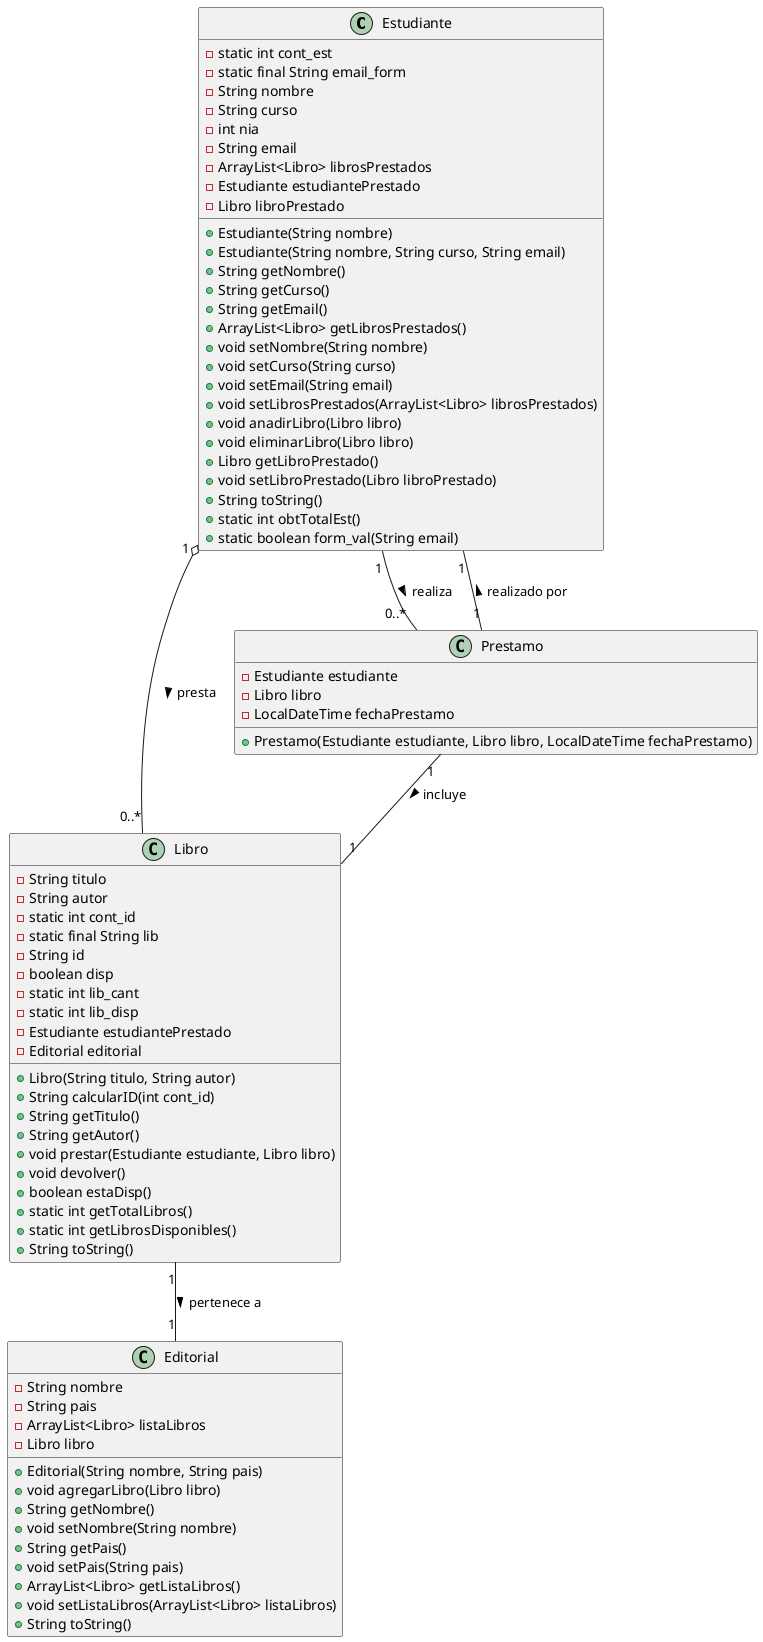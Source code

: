 @startuml

class Estudiante {
    - static int cont_est
    - static final String email_form
    - String nombre
    - String curso
    - int nia
    - String email
    - ArrayList<Libro> librosPrestados
    - Estudiante estudiantePrestado
    - Libro libroPrestado

    + Estudiante(String nombre)
    + Estudiante(String nombre, String curso, String email)
    + String getNombre()
    + String getCurso()
    + String getEmail()
    + ArrayList<Libro> getLibrosPrestados()
    + void setNombre(String nombre)
    + void setCurso(String curso)
    + void setEmail(String email)
    + void setLibrosPrestados(ArrayList<Libro> librosPrestados)
    + void anadirLibro(Libro libro)
    + void eliminarLibro(Libro libro)
    + Libro getLibroPrestado()
    + void setLibroPrestado(Libro libroPrestado)
    + String toString()
    + static int obtTotalEst()
    + static boolean form_val(String email)
}

class Libro {
    - String titulo
    - String autor
    - static int cont_id
    - static final String lib
    - String id
    - boolean disp
    - static int lib_cant
    - static int lib_disp
    - Estudiante estudiantePrestado
    - Editorial editorial

    + Libro(String titulo, String autor)
    + String calcularID(int cont_id)
    + String getTitulo()
    + String getAutor()
    + void prestar(Estudiante estudiante, Libro libro)
    + void devolver()
    + boolean estaDisp()
    + static int getTotalLibros()
    + static int getLibrosDisponibles()
    + String toString()
}

class Prestamo {
    - Estudiante estudiante
    - Libro libro
    - LocalDateTime fechaPrestamo

    + Prestamo(Estudiante estudiante, Libro libro, LocalDateTime fechaPrestamo)
}

class Editorial {
    - String nombre
    - String pais
    - ArrayList<Libro> listaLibros
    - Libro libro

    + Editorial(String nombre, String pais)
    + void agregarLibro(Libro libro)
    + String getNombre()
    + void setNombre(String nombre)
    + String getPais()
    + void setPais(String pais)
    + ArrayList<Libro> getListaLibros()
    + void setListaLibros(ArrayList<Libro> listaLibros)
    + String toString()
}

Estudiante "1" o-- "0..*" Libro : presta >
  Estudiante "1" -- "0..*" Prestamo : realiza >
  Libro "1" -- "1" Editorial : pertenece a >
  Prestamo "1" -- "1" Libro : incluye >
  Prestamo "1" -- "1" Estudiante : realizado por >

@enduml
